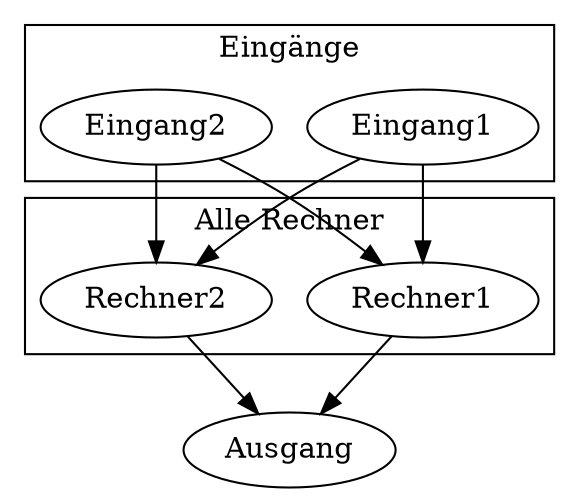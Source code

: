 digraph "Zuverlässigkeitsdiagramm" {
	subgraph "cluster_Eingänge" {
		graph [label="Eingänge"]
		Eingang1
		Eingang2
	}
	subgraph "cluster_Alle Rechner" {
		graph [label="Alle Rechner"]
		Rechner1
		Rechner2
	}
	Eingang1 -> Rechner1
	Eingang2 -> Rechner1
	Eingang1 -> Rechner2
	Eingang2 -> Rechner2
	Ausgang
	Rechner1 -> Ausgang
	Rechner2 -> Ausgang
}
